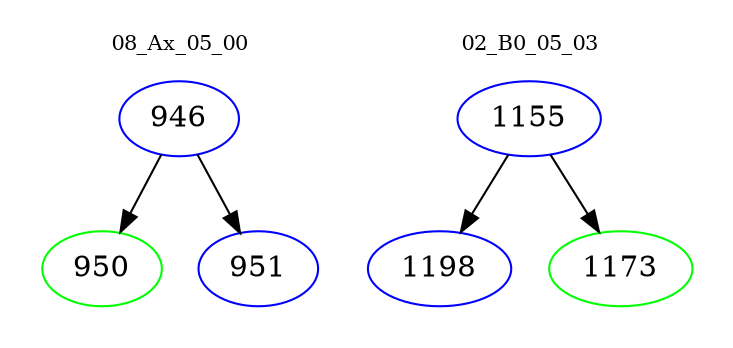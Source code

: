 digraph{
subgraph cluster_0 {
color = white
label = "08_Ax_05_00";
fontsize=10;
T0_946 [label="946", color="blue"]
T0_946 -> T0_950 [color="black"]
T0_950 [label="950", color="green"]
T0_946 -> T0_951 [color="black"]
T0_951 [label="951", color="blue"]
}
subgraph cluster_1 {
color = white
label = "02_B0_05_03";
fontsize=10;
T1_1155 [label="1155", color="blue"]
T1_1155 -> T1_1198 [color="black"]
T1_1198 [label="1198", color="blue"]
T1_1155 -> T1_1173 [color="black"]
T1_1173 [label="1173", color="green"]
}
}

